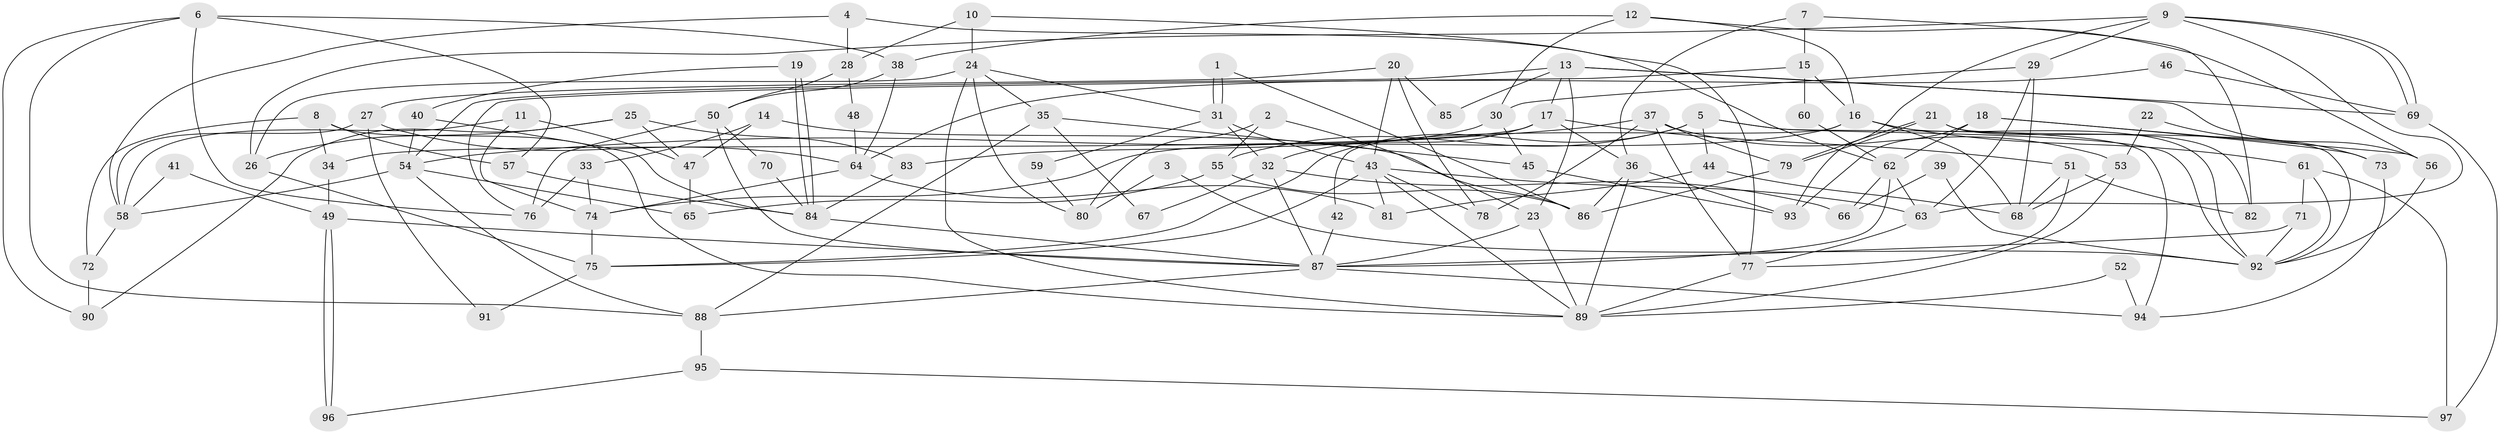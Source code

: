// Generated by graph-tools (version 1.1) at 2025/26/03/09/25 03:26:17]
// undirected, 97 vertices, 194 edges
graph export_dot {
graph [start="1"]
  node [color=gray90,style=filled];
  1;
  2;
  3;
  4;
  5;
  6;
  7;
  8;
  9;
  10;
  11;
  12;
  13;
  14;
  15;
  16;
  17;
  18;
  19;
  20;
  21;
  22;
  23;
  24;
  25;
  26;
  27;
  28;
  29;
  30;
  31;
  32;
  33;
  34;
  35;
  36;
  37;
  38;
  39;
  40;
  41;
  42;
  43;
  44;
  45;
  46;
  47;
  48;
  49;
  50;
  51;
  52;
  53;
  54;
  55;
  56;
  57;
  58;
  59;
  60;
  61;
  62;
  63;
  64;
  65;
  66;
  67;
  68;
  69;
  70;
  71;
  72;
  73;
  74;
  75;
  76;
  77;
  78;
  79;
  80;
  81;
  82;
  83;
  84;
  85;
  86;
  87;
  88;
  89;
  90;
  91;
  92;
  93;
  94;
  95;
  96;
  97;
  1 -- 86;
  1 -- 31;
  1 -- 31;
  2 -- 55;
  2 -- 23;
  2 -- 80;
  3 -- 92;
  3 -- 80;
  4 -- 58;
  4 -- 62;
  4 -- 28;
  5 -- 75;
  5 -- 92;
  5 -- 44;
  5 -- 55;
  5 -- 94;
  6 -- 88;
  6 -- 38;
  6 -- 57;
  6 -- 76;
  6 -- 90;
  7 -- 36;
  7 -- 82;
  7 -- 15;
  8 -- 57;
  8 -- 89;
  8 -- 34;
  8 -- 72;
  9 -- 26;
  9 -- 69;
  9 -- 69;
  9 -- 29;
  9 -- 63;
  9 -- 93;
  10 -- 77;
  10 -- 28;
  10 -- 24;
  11 -- 58;
  11 -- 74;
  11 -- 47;
  12 -- 30;
  12 -- 16;
  12 -- 38;
  12 -- 56;
  13 -- 23;
  13 -- 56;
  13 -- 17;
  13 -- 54;
  13 -- 69;
  13 -- 85;
  14 -- 33;
  14 -- 86;
  14 -- 47;
  15 -- 76;
  15 -- 16;
  15 -- 60;
  16 -- 74;
  16 -- 42;
  16 -- 61;
  16 -- 68;
  16 -- 92;
  17 -- 34;
  17 -- 32;
  17 -- 36;
  17 -- 51;
  18 -- 56;
  18 -- 93;
  18 -- 62;
  18 -- 73;
  19 -- 40;
  19 -- 84;
  19 -- 84;
  20 -- 43;
  20 -- 78;
  20 -- 27;
  20 -- 85;
  21 -- 92;
  21 -- 79;
  21 -- 79;
  21 -- 82;
  22 -- 53;
  22 -- 73;
  23 -- 87;
  23 -- 89;
  24 -- 31;
  24 -- 26;
  24 -- 35;
  24 -- 80;
  24 -- 89;
  25 -- 83;
  25 -- 47;
  25 -- 26;
  25 -- 90;
  26 -- 75;
  27 -- 58;
  27 -- 64;
  27 -- 91;
  28 -- 50;
  28 -- 48;
  29 -- 63;
  29 -- 30;
  29 -- 68;
  30 -- 45;
  30 -- 83;
  31 -- 43;
  31 -- 32;
  31 -- 59;
  32 -- 66;
  32 -- 67;
  32 -- 87;
  33 -- 74;
  33 -- 76;
  34 -- 49;
  35 -- 88;
  35 -- 45;
  35 -- 67;
  36 -- 89;
  36 -- 86;
  36 -- 93;
  37 -- 53;
  37 -- 79;
  37 -- 54;
  37 -- 77;
  37 -- 78;
  38 -- 64;
  38 -- 50;
  39 -- 92;
  39 -- 66;
  40 -- 84;
  40 -- 54;
  41 -- 49;
  41 -- 58;
  42 -- 87;
  43 -- 89;
  43 -- 63;
  43 -- 75;
  43 -- 78;
  43 -- 81;
  44 -- 68;
  44 -- 81;
  45 -- 93;
  46 -- 69;
  46 -- 64;
  47 -- 65;
  48 -- 64;
  49 -- 96;
  49 -- 96;
  49 -- 87;
  50 -- 87;
  50 -- 70;
  50 -- 76;
  51 -- 68;
  51 -- 77;
  51 -- 82;
  52 -- 89;
  52 -- 94;
  53 -- 89;
  53 -- 68;
  54 -- 58;
  54 -- 65;
  54 -- 88;
  55 -- 65;
  55 -- 86;
  56 -- 92;
  57 -- 84;
  58 -- 72;
  59 -- 80;
  60 -- 62;
  61 -- 71;
  61 -- 92;
  61 -- 97;
  62 -- 63;
  62 -- 66;
  62 -- 87;
  63 -- 77;
  64 -- 81;
  64 -- 74;
  69 -- 97;
  70 -- 84;
  71 -- 92;
  71 -- 87;
  72 -- 90;
  73 -- 94;
  74 -- 75;
  75 -- 91;
  77 -- 89;
  79 -- 86;
  83 -- 84;
  84 -- 87;
  87 -- 88;
  87 -- 94;
  88 -- 95;
  95 -- 97;
  95 -- 96;
}
